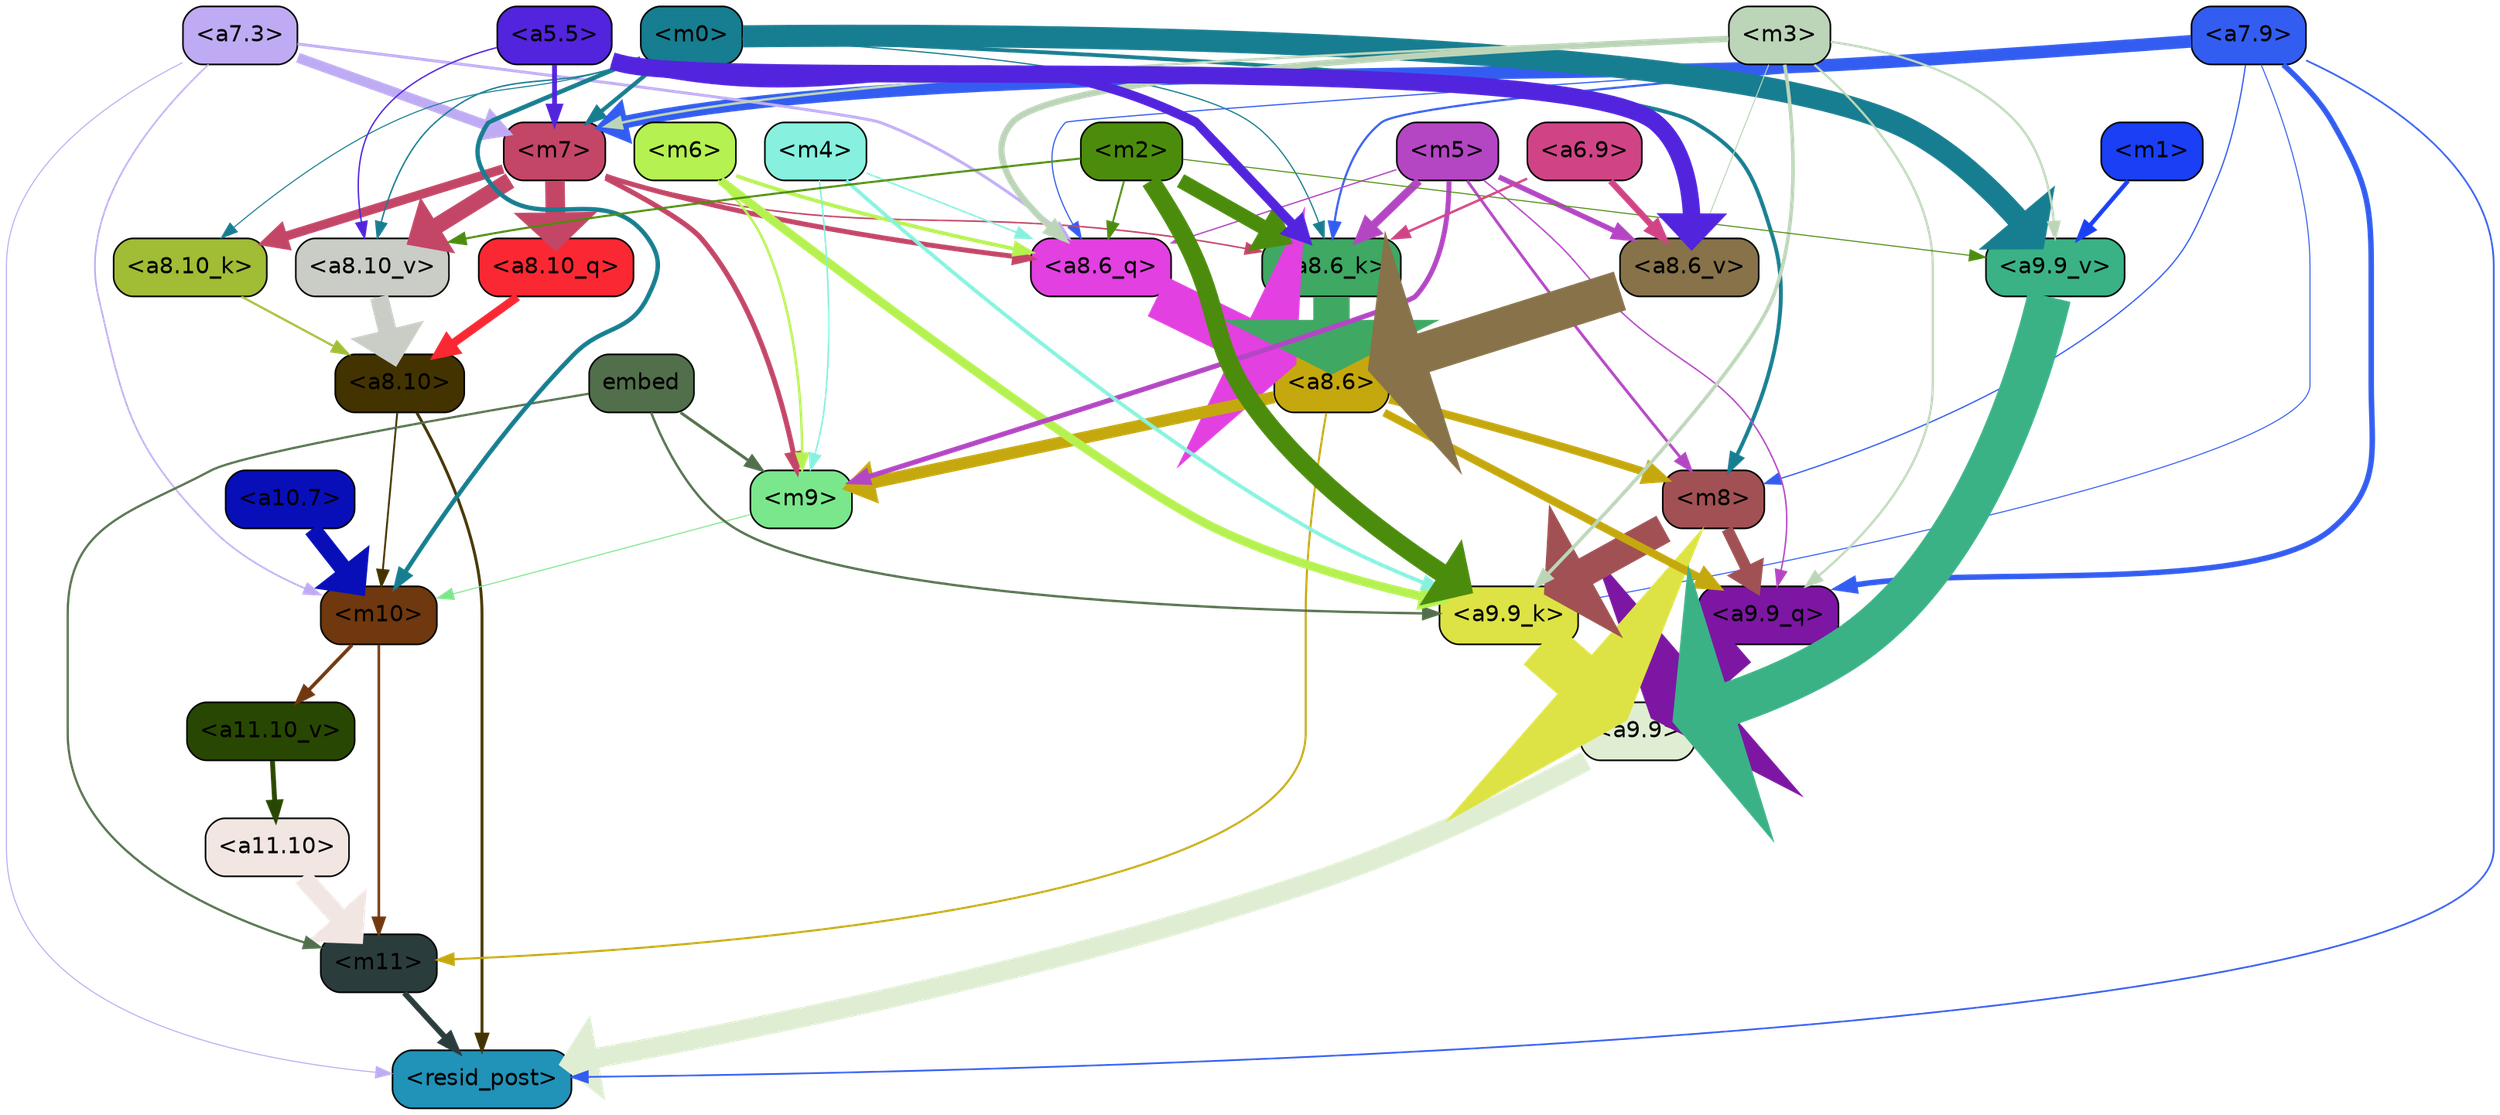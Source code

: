 strict digraph "" {
	graph [bgcolor=transparent,
		layout=dot,
		overlap=false,
		splines=true
	];
	"<m11>"	[color=black,
		fillcolor="#2b3c3d",
		fontname=Helvetica,
		shape=box,
		style="filled, rounded"];
	"<resid_post>"	[color=black,
		fillcolor="#2192b8",
		fontname=Helvetica,
		shape=box,
		style="filled, rounded"];
	"<m11>" -> "<resid_post>"	[color="#2b3c3d",
		penwidth=3.564229369163513];
	"<a9.9>"	[color=black,
		fillcolor="#dfeed2",
		fontname=Helvetica,
		shape=box,
		style="filled, rounded"];
	"<a9.9>" -> "<resid_post>"	[color="#dfeed2",
		penwidth=12.493714332580566];
	"<a8.10>"	[color=black,
		fillcolor="#433300",
		fontname=Helvetica,
		shape=box,
		style="filled, rounded"];
	"<a8.10>" -> "<resid_post>"	[color="#433300",
		penwidth=1.7969894409179688];
	"<m10>"	[color=black,
		fillcolor="#6f380e",
		fontname=Helvetica,
		shape=box,
		style="filled, rounded"];
	"<a8.10>" -> "<m10>"	[color="#433300",
		penwidth=1.1516046524047852];
	"<a7.9>"	[color=black,
		fillcolor="#335df1",
		fontname=Helvetica,
		shape=box,
		style="filled, rounded"];
	"<a7.9>" -> "<resid_post>"	[color="#335df1",
		penwidth=1.061915397644043];
	"<m7>"	[color=black,
		fillcolor="#c34667",
		fontname=Helvetica,
		shape=box,
		style="filled, rounded"];
	"<a7.9>" -> "<m7>"	[color="#335df1",
		penwidth=7.860968112945557];
	"<a9.9_q>"	[color=black,
		fillcolor="#7d16a3",
		fontname=Helvetica,
		shape=box,
		style="filled, rounded"];
	"<a7.9>" -> "<a9.9_q>"	[color="#335df1",
		penwidth=3.4010400772094727];
	"<a9.9_k>"	[color=black,
		fillcolor="#dde344",
		fontname=Helvetica,
		shape=box,
		style="filled, rounded"];
	"<a7.9>" -> "<a9.9_k>"	[color="#335df1",
		penwidth=0.6359977722167969];
	"<m8>"	[color=black,
		fillcolor="#a15153",
		fontname=Helvetica,
		shape=box,
		style="filled, rounded"];
	"<a7.9>" -> "<m8>"	[color="#335df1",
		penwidth=0.7847824096679688];
	"<a8.6_q>"	[color=black,
		fillcolor="#e240e0",
		fontname=Helvetica,
		shape=box,
		style="filled, rounded"];
	"<a7.9>" -> "<a8.6_q>"	[color="#335df1",
		penwidth=0.7225875854492188];
	"<a8.6_k>"	[color=black,
		fillcolor="#3fa863",
		fontname=Helvetica,
		shape=box,
		style="filled, rounded"];
	"<a7.9>" -> "<a8.6_k>"	[color="#335df1",
		penwidth=1.3351249694824219];
	"<a7.3>"	[color=black,
		fillcolor="#bfabf3",
		fontname=Helvetica,
		shape=box,
		style="filled, rounded"];
	"<a7.3>" -> "<resid_post>"	[color="#bfabf3",
		penwidth=0.6493911743164062];
	"<a7.3>" -> "<m10>"	[color="#bfabf3",
		penwidth=1.0287714004516602];
	"<a7.3>" -> "<m7>"	[color="#bfabf3",
		penwidth=6.300837516784668];
	"<a7.3>" -> "<a8.6_q>"	[color="#bfabf3",
		penwidth=1.7833585739135742];
	"<a11.10>"	[color=black,
		fillcolor="#f1e6e2",
		fontname=Helvetica,
		shape=box,
		style="filled, rounded"];
	"<a11.10>" -> "<m11>"	[color="#f1e6e2",
		penwidth=11.804504871368408];
	"<m10>" -> "<m11>"	[color="#6f380e",
		penwidth=1.6351637840270996];
	"<a11.10_v>"	[color=black,
		fillcolor="#284702",
		fontname=Helvetica,
		shape=box,
		style="filled, rounded"];
	"<m10>" -> "<a11.10_v>"	[color="#6f380e",
		penwidth=2.195528030395508];
	"<a8.6>"	[color=black,
		fillcolor="#c5a80d",
		fontname=Helvetica,
		shape=box,
		style="filled, rounded"];
	"<a8.6>" -> "<m11>"	[color="#c5a80d",
		penwidth=1.2564282417297363];
	"<m9>"	[color=black,
		fillcolor="#7be78c",
		fontname=Helvetica,
		shape=box,
		style="filled, rounded"];
	"<a8.6>" -> "<m9>"	[color="#c5a80d",
		penwidth=7.538959503173828];
	"<a8.6>" -> "<a9.9_q>"	[color="#c5a80d",
		penwidth=4.915989875793457];
	"<a8.6>" -> "<m8>"	[color="#c5a80d",
		penwidth=4.953336715698242];
	embed	[color=black,
		fillcolor="#526f4b",
		fontname=Helvetica,
		shape=box,
		style="filled, rounded"];
	embed -> "<m11>"	[color="#526f4b",
		penwidth=1.3679008483886719];
	embed -> "<m9>"	[color="#526f4b",
		penwidth=1.8025074005126953];
	embed -> "<a9.9_k>"	[color="#526f4b",
		penwidth=1.4555702209472656];
	"<a11.10_v>" -> "<a11.10>"	[color="#284702",
		penwidth=3.037395477294922];
	"<a10.7>"	[color=black,
		fillcolor="#080fb8",
		fontname=Helvetica,
		shape=box,
		style="filled, rounded"];
	"<a10.7>" -> "<m10>"	[color="#080fb8",
		penwidth=10.747549057006836];
	"<m9>" -> "<m10>"	[color="#7be78c",
		penwidth=0.6350235939025879];
	"<m0>"	[color=black,
		fillcolor="#177d90",
		fontname=Helvetica,
		shape=box,
		style="filled, rounded"];
	"<m0>" -> "<m10>"	[color="#177d90",
		penwidth=2.7613906860351562];
	"<m0>" -> "<m7>"	[color="#177d90",
		penwidth=2.5545620918273926];
	"<a9.9_v>"	[color=black,
		fillcolor="#3ab286",
		fontname=Helvetica,
		shape=box,
		style="filled, rounded"];
	"<m0>" -> "<a9.9_v>"	[color="#177d90",
		penwidth=13.730411529541016];
	"<m0>" -> "<m8>"	[color="#177d90",
		penwidth=2.381570816040039];
	"<a8.10_k>"	[color=black,
		fillcolor="#a1bc35",
		fontname=Helvetica,
		shape=box,
		style="filled, rounded"];
	"<m0>" -> "<a8.10_k>"	[color="#177d90",
		penwidth=0.6495761871337891];
	"<m0>" -> "<a8.6_k>"	[color="#177d90",
		penwidth=0.7486534118652344];
	"<a8.10_v>"	[color=black,
		fillcolor="#c9cdc6",
		fontname=Helvetica,
		shape=box,
		style="filled, rounded"];
	"<m0>" -> "<a8.10_v>"	[color="#177d90",
		penwidth=0.8922653198242188];
	"<m7>" -> "<m9>"	[color="#c34667",
		penwidth=3.136892318725586];
	"<a8.10_q>"	[color=black,
		fillcolor="#fa2832",
		fontname=Helvetica,
		shape=box,
		style="filled, rounded"];
	"<m7>" -> "<a8.10_q>"	[color="#c34667",
		penwidth=12.156120300292969];
	"<m7>" -> "<a8.6_q>"	[color="#c34667",
		penwidth=3.078853130340576];
	"<m7>" -> "<a8.10_k>"	[color="#c34667",
		penwidth=5.668270111083984];
	"<m7>" -> "<a8.6_k>"	[color="#c34667",
		penwidth=0.9513492584228516];
	"<m7>" -> "<a8.10_v>"	[color="#c34667",
		penwidth=10.289600372314453];
	"<m6>"	[color=black,
		fillcolor="#b5f151",
		fontname=Helvetica,
		shape=box,
		style="filled, rounded"];
	"<m6>" -> "<m9>"	[color="#b5f151",
		penwidth=1.5130538940429688];
	"<m6>" -> "<a9.9_k>"	[color="#b5f151",
		penwidth=5.398126602172852];
	"<m6>" -> "<a8.6_q>"	[color="#b5f151",
		penwidth=2.3049817085266113];
	"<m5>"	[color=black,
		fillcolor="#b446c4",
		fontname=Helvetica,
		shape=box,
		style="filled, rounded"];
	"<m5>" -> "<m9>"	[color="#b446c4",
		penwidth=3.070161819458008];
	"<m5>" -> "<a9.9_q>"	[color="#b446c4",
		penwidth=0.8938226699829102];
	"<m5>" -> "<m8>"	[color="#b446c4",
		penwidth=1.7677688598632812];
	"<m5>" -> "<a8.6_q>"	[color="#b446c4",
		penwidth=0.7973227500915527];
	"<m5>" -> "<a8.6_k>"	[color="#b446c4",
		penwidth=5.085668563842773];
	"<a8.6_v>"	[color=black,
		fillcolor="#877249",
		fontname=Helvetica,
		shape=box,
		style="filled, rounded"];
	"<m5>" -> "<a8.6_v>"	[color="#b446c4",
		penwidth=3.2228469848632812];
	"<m4>"	[color=black,
		fillcolor="#87f0de",
		fontname=Helvetica,
		shape=box,
		style="filled, rounded"];
	"<m4>" -> "<m9>"	[color="#87f0de",
		penwidth=0.9546451568603516];
	"<m4>" -> "<a9.9_k>"	[color="#87f0de",
		penwidth=2.334225654602051];
	"<m4>" -> "<a8.6_q>"	[color="#87f0de",
		penwidth=0.9813051223754883];
	"<a9.9_q>" -> "<a9.9>"	[color="#7d16a3",
		penwidth=28.56541872024536];
	"<a9.9_k>" -> "<a9.9>"	[color="#dde344",
		penwidth=32.31142416596413];
	"<a9.9_v>" -> "<a9.9>"	[color="#3ab286",
		penwidth=27.08489227294922];
	"<m8>" -> "<a9.9_q>"	[color="#a15153",
		penwidth=7.189451217651367];
	"<m8>" -> "<a9.9_k>"	[color="#a15153",
		penwidth=18.19952392578125];
	"<m3>"	[color=black,
		fillcolor="#bcd5b8",
		fontname=Helvetica,
		shape=box,
		style="filled, rounded"];
	"<m3>" -> "<m7>"	[color="#bcd5b8",
		penwidth=1.519754409790039];
	"<m3>" -> "<a9.9_q>"	[color="#bcd5b8",
		penwidth=1.3806190490722656];
	"<m3>" -> "<a9.9_k>"	[color="#bcd5b8",
		penwidth=2.201329231262207];
	"<m3>" -> "<a9.9_v>"	[color="#bcd5b8",
		penwidth=1.3742599487304688];
	"<m3>" -> "<a8.6_q>"	[color="#bcd5b8",
		penwidth=3.894710063934326];
	"<m3>" -> "<a8.6_v>"	[color="#bcd5b8",
		penwidth=0.6379051208496094];
	"<m2>"	[color=black,
		fillcolor="#4c8c0d",
		fontname=Helvetica,
		shape=box,
		style="filled, rounded"];
	"<m2>" -> "<a9.9_k>"	[color="#4c8c0d",
		penwidth=11.667590618133545];
	"<m2>" -> "<a9.9_v>"	[color="#4c8c0d",
		penwidth=0.6356887817382812];
	"<m2>" -> "<a8.6_q>"	[color="#4c8c0d",
		penwidth=1.1711654663085938];
	"<m2>" -> "<a8.6_k>"	[color="#4c8c0d",
		penwidth=9.172065734863281];
	"<m2>" -> "<a8.10_v>"	[color="#4c8c0d",
		penwidth=1.287038803100586];
	"<m1>"	[color=black,
		fillcolor="#1a3ff5",
		fontname=Helvetica,
		shape=box,
		style="filled, rounded"];
	"<m1>" -> "<a9.9_v>"	[color="#1a3ff5",
		penwidth=2.656749725341797];
	"<a8.10_q>" -> "<a8.10>"	[color="#fa2832",
		penwidth=5.194318771362305];
	"<a8.6_q>" -> "<a8.6>"	[color="#e240e0",
		penwidth=27.11296832561493];
	"<a8.10_k>" -> "<a8.10>"	[color="#a1bc35",
		penwidth=1.3374805450439453];
	"<a8.6_k>" -> "<a8.6>"	[color="#3fa863",
		penwidth=22.57996129989624];
	"<a8.10_v>" -> "<a8.10>"	[color="#c9cdc6",
		penwidth=11.339973449707031];
	"<a8.6_v>" -> "<a8.6>"	[color="#877249",
		penwidth=25.068782806396484];
	"<a6.9>"	[color=black,
		fillcolor="#d04485",
		fontname=Helvetica,
		shape=box,
		style="filled, rounded"];
	"<a6.9>" -> "<a8.6_k>"	[color="#d04485",
		penwidth=1.504995346069336];
	"<a6.9>" -> "<a8.6_v>"	[color="#d04485",
		penwidth=3.925710678100586];
	"<a5.5>"	[color=black,
		fillcolor="#5224dd",
		fontname=Helvetica,
		shape=box,
		style="filled, rounded"];
	"<a5.5>" -> "<m7>"	[color="#5224dd",
		penwidth=3.0042500495910645];
	"<a5.5>" -> "<a8.6_k>"	[color="#5224dd",
		penwidth=5.877564430236816];
	"<a5.5>" -> "<a8.10_v>"	[color="#5224dd",
		penwidth=0.8552722930908203];
	"<a5.5>" -> "<a8.6_v>"	[color="#5224dd",
		penwidth=10.800443649291992];
}
